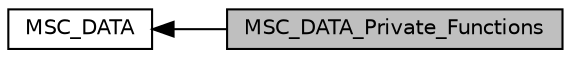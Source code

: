digraph "MSC_DATA_Private_Functions"
{
  edge [fontname="Helvetica",fontsize="10",labelfontname="Helvetica",labelfontsize="10"];
  node [fontname="Helvetica",fontsize="10",shape=record];
  rankdir=LR;
  Node1 [label="MSC_DATA",height=0.2,width=0.4,color="black", fillcolor="white", style="filled",URL="$group___m_s_c___d_a_t_a.html",tooltip="Mass storage info/data module. "];
  Node0 [label="MSC_DATA_Private_Functions",height=0.2,width=0.4,color="black", fillcolor="grey75", style="filled", fontcolor="black"];
  Node1->Node0 [shape=plaintext, dir="back", style="solid"];
}
